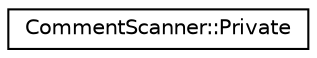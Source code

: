digraph "Graphical Class Hierarchy"
{
 // LATEX_PDF_SIZE
  edge [fontname="Helvetica",fontsize="10",labelfontname="Helvetica",labelfontsize="10"];
  node [fontname="Helvetica",fontsize="10",shape=record];
  rankdir="LR";
  Node0 [label="CommentScanner::Private",height=0.2,width=0.4,color="black", fillcolor="white", style="filled",URL="$structCommentScanner_1_1Private.html",tooltip=" "];
}
